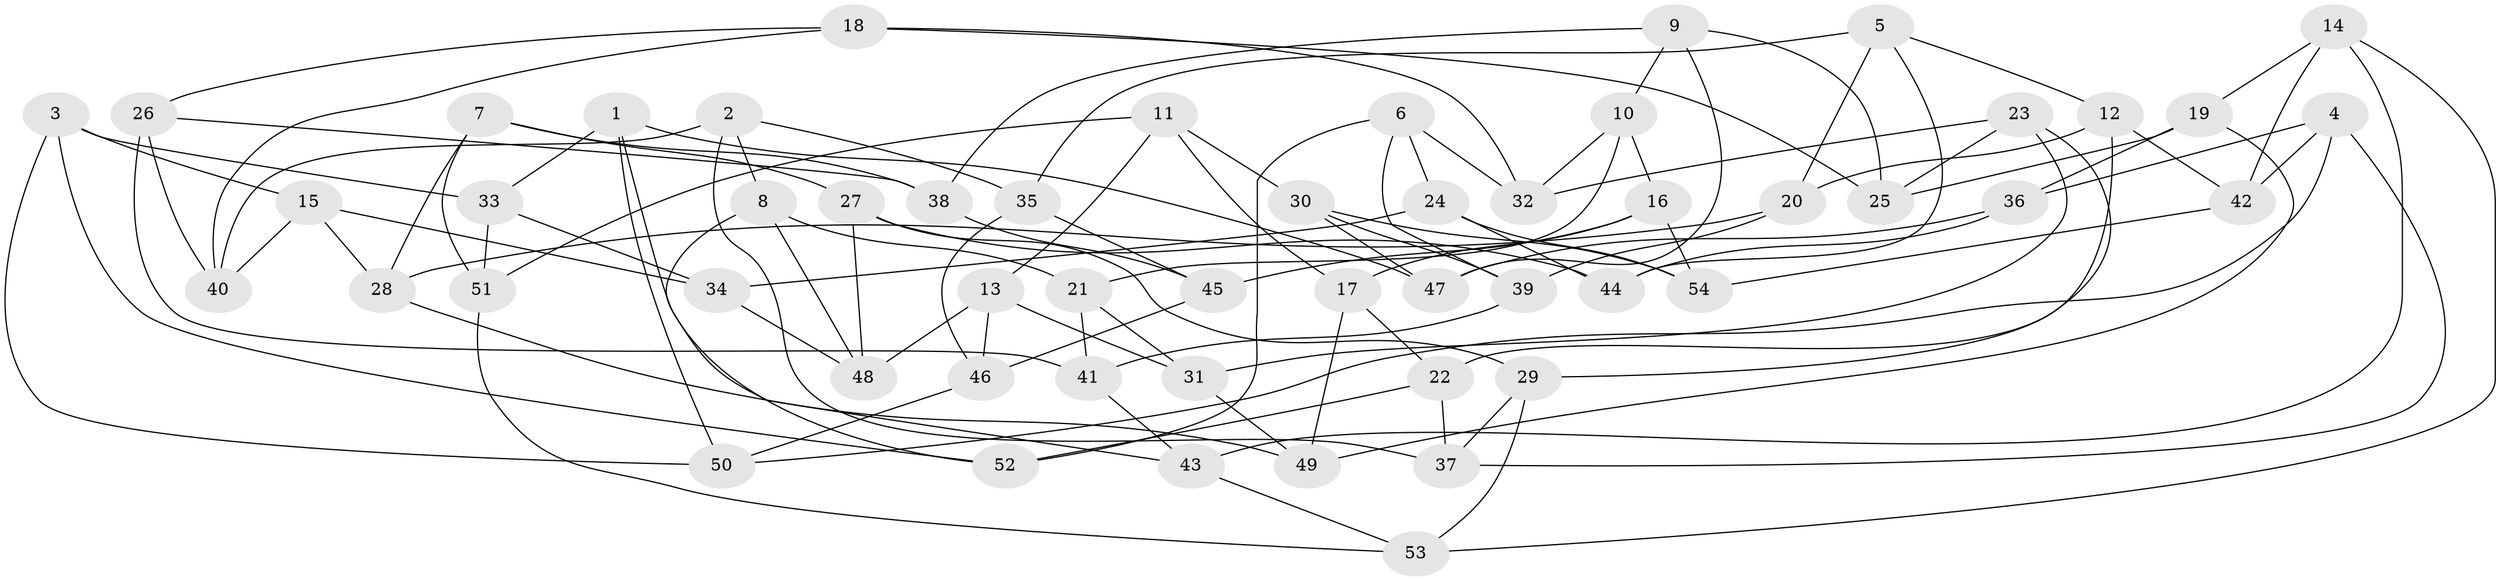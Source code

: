 // Generated by graph-tools (version 1.1) at 2025/16/03/09/25 04:16:25]
// undirected, 54 vertices, 108 edges
graph export_dot {
graph [start="1"]
  node [color=gray90,style=filled];
  1;
  2;
  3;
  4;
  5;
  6;
  7;
  8;
  9;
  10;
  11;
  12;
  13;
  14;
  15;
  16;
  17;
  18;
  19;
  20;
  21;
  22;
  23;
  24;
  25;
  26;
  27;
  28;
  29;
  30;
  31;
  32;
  33;
  34;
  35;
  36;
  37;
  38;
  39;
  40;
  41;
  42;
  43;
  44;
  45;
  46;
  47;
  48;
  49;
  50;
  51;
  52;
  53;
  54;
  1 -- 47;
  1 -- 50;
  1 -- 33;
  1 -- 43;
  2 -- 40;
  2 -- 37;
  2 -- 8;
  2 -- 35;
  3 -- 15;
  3 -- 52;
  3 -- 33;
  3 -- 50;
  4 -- 36;
  4 -- 42;
  4 -- 50;
  4 -- 37;
  5 -- 44;
  5 -- 12;
  5 -- 35;
  5 -- 20;
  6 -- 52;
  6 -- 32;
  6 -- 39;
  6 -- 24;
  7 -- 51;
  7 -- 27;
  7 -- 28;
  7 -- 38;
  8 -- 48;
  8 -- 21;
  8 -- 52;
  9 -- 38;
  9 -- 47;
  9 -- 10;
  9 -- 25;
  10 -- 16;
  10 -- 21;
  10 -- 32;
  11 -- 17;
  11 -- 13;
  11 -- 51;
  11 -- 30;
  12 -- 22;
  12 -- 20;
  12 -- 42;
  13 -- 48;
  13 -- 31;
  13 -- 46;
  14 -- 43;
  14 -- 19;
  14 -- 42;
  14 -- 53;
  15 -- 40;
  15 -- 34;
  15 -- 28;
  16 -- 45;
  16 -- 17;
  16 -- 54;
  17 -- 22;
  17 -- 49;
  18 -- 40;
  18 -- 26;
  18 -- 32;
  18 -- 25;
  19 -- 25;
  19 -- 49;
  19 -- 36;
  20 -- 28;
  20 -- 39;
  21 -- 31;
  21 -- 41;
  22 -- 52;
  22 -- 37;
  23 -- 25;
  23 -- 29;
  23 -- 31;
  23 -- 32;
  24 -- 44;
  24 -- 54;
  24 -- 34;
  26 -- 38;
  26 -- 41;
  26 -- 40;
  27 -- 29;
  27 -- 48;
  27 -- 44;
  28 -- 49;
  29 -- 37;
  29 -- 53;
  30 -- 39;
  30 -- 54;
  30 -- 47;
  31 -- 49;
  33 -- 34;
  33 -- 51;
  34 -- 48;
  35 -- 46;
  35 -- 45;
  36 -- 44;
  36 -- 47;
  38 -- 45;
  39 -- 41;
  41 -- 43;
  42 -- 54;
  43 -- 53;
  45 -- 46;
  46 -- 50;
  51 -- 53;
}
